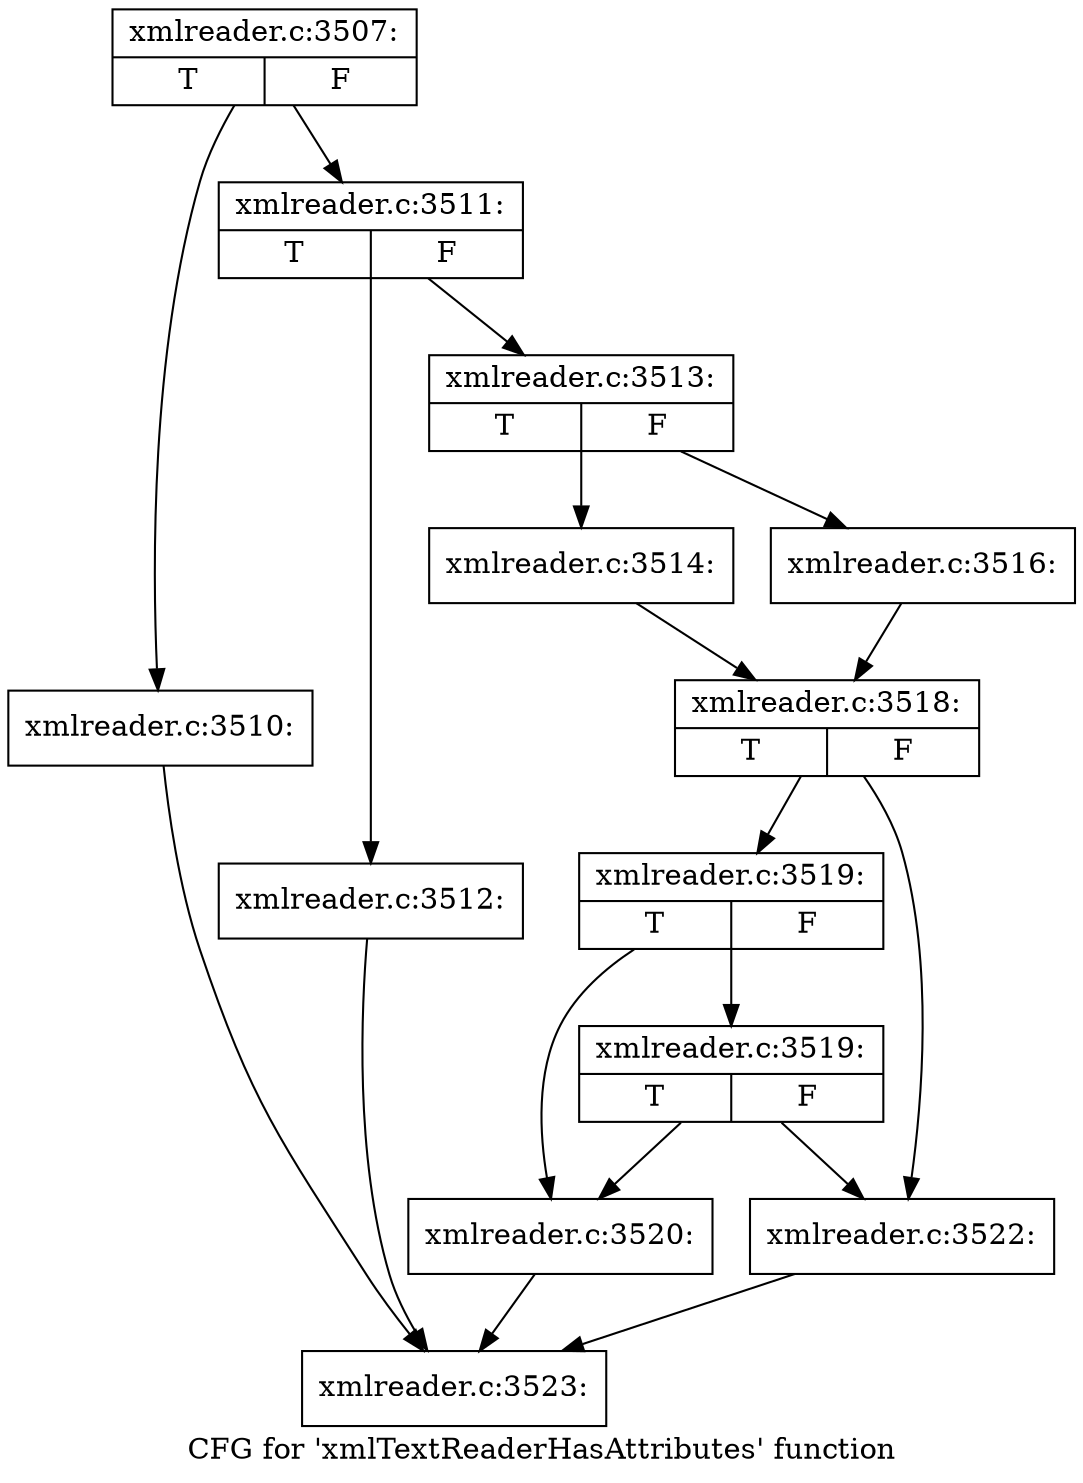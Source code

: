 digraph "CFG for 'xmlTextReaderHasAttributes' function" {
	label="CFG for 'xmlTextReaderHasAttributes' function";

	Node0x55e4493f9b80 [shape=record,label="{xmlreader.c:3507:|{<s0>T|<s1>F}}"];
	Node0x55e4493f9b80 -> Node0x55e4493fd390;
	Node0x55e4493f9b80 -> Node0x55e4493fd3e0;
	Node0x55e4493fd390 [shape=record,label="{xmlreader.c:3510:}"];
	Node0x55e4493fd390 -> Node0x55e4493fc680;
	Node0x55e4493fd3e0 [shape=record,label="{xmlreader.c:3511:|{<s0>T|<s1>F}}"];
	Node0x55e4493fd3e0 -> Node0x55e4493fd8a0;
	Node0x55e4493fd3e0 -> Node0x55e4493fd8f0;
	Node0x55e4493fd8a0 [shape=record,label="{xmlreader.c:3512:}"];
	Node0x55e4493fd8a0 -> Node0x55e4493fc680;
	Node0x55e4493fd8f0 [shape=record,label="{xmlreader.c:3513:|{<s0>T|<s1>F}}"];
	Node0x55e4493fd8f0 -> Node0x55e4493fde10;
	Node0x55e4493fd8f0 -> Node0x55e4493fdeb0;
	Node0x55e4493fde10 [shape=record,label="{xmlreader.c:3514:}"];
	Node0x55e4493fde10 -> Node0x55e4493fde60;
	Node0x55e4493fdeb0 [shape=record,label="{xmlreader.c:3516:}"];
	Node0x55e4493fdeb0 -> Node0x55e4493fde60;
	Node0x55e4493fde60 [shape=record,label="{xmlreader.c:3518:|{<s0>T|<s1>F}}"];
	Node0x55e4493fde60 -> Node0x55e4493fe7c0;
	Node0x55e4493fde60 -> Node0x55e4493fe770;
	Node0x55e4493fe7c0 [shape=record,label="{xmlreader.c:3519:|{<s0>T|<s1>F}}"];
	Node0x55e4493fe7c0 -> Node0x55e4493fe720;
	Node0x55e4493fe7c0 -> Node0x55e4493febd0;
	Node0x55e4493febd0 [shape=record,label="{xmlreader.c:3519:|{<s0>T|<s1>F}}"];
	Node0x55e4493febd0 -> Node0x55e4493fe720;
	Node0x55e4493febd0 -> Node0x55e4493fe770;
	Node0x55e4493fe720 [shape=record,label="{xmlreader.c:3520:}"];
	Node0x55e4493fe720 -> Node0x55e4493fc680;
	Node0x55e4493fe770 [shape=record,label="{xmlreader.c:3522:}"];
	Node0x55e4493fe770 -> Node0x55e4493fc680;
	Node0x55e4493fc680 [shape=record,label="{xmlreader.c:3523:}"];
}
